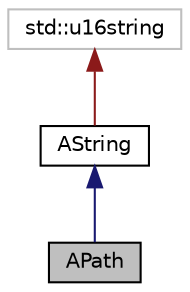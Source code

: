 digraph "APath"
{
 // LATEX_PDF_SIZE
  edge [fontname="Helvetica",fontsize="10",labelfontname="Helvetica",labelfontsize="10"];
  node [fontname="Helvetica",fontsize="10",shape=record];
  Node1 [label="APath",height=0.2,width=0.4,color="black", fillcolor="grey75", style="filled", fontcolor="black",tooltip="An add-on to AString with functions for working with the path."];
  Node2 -> Node1 [dir="back",color="midnightblue",fontsize="10",style="solid",fontname="Helvetica"];
  Node2 [label="AString",height=0.2,width=0.4,color="black", fillcolor="white", style="filled",URL="$classAString.html",tooltip="Represents a Unicode character string."];
  Node3 -> Node2 [dir="back",color="firebrick4",fontsize="10",style="solid",fontname="Helvetica"];
  Node3 [label="std::u16string",height=0.2,width=0.4,color="grey75", fillcolor="white", style="filled",tooltip=" "];
}

